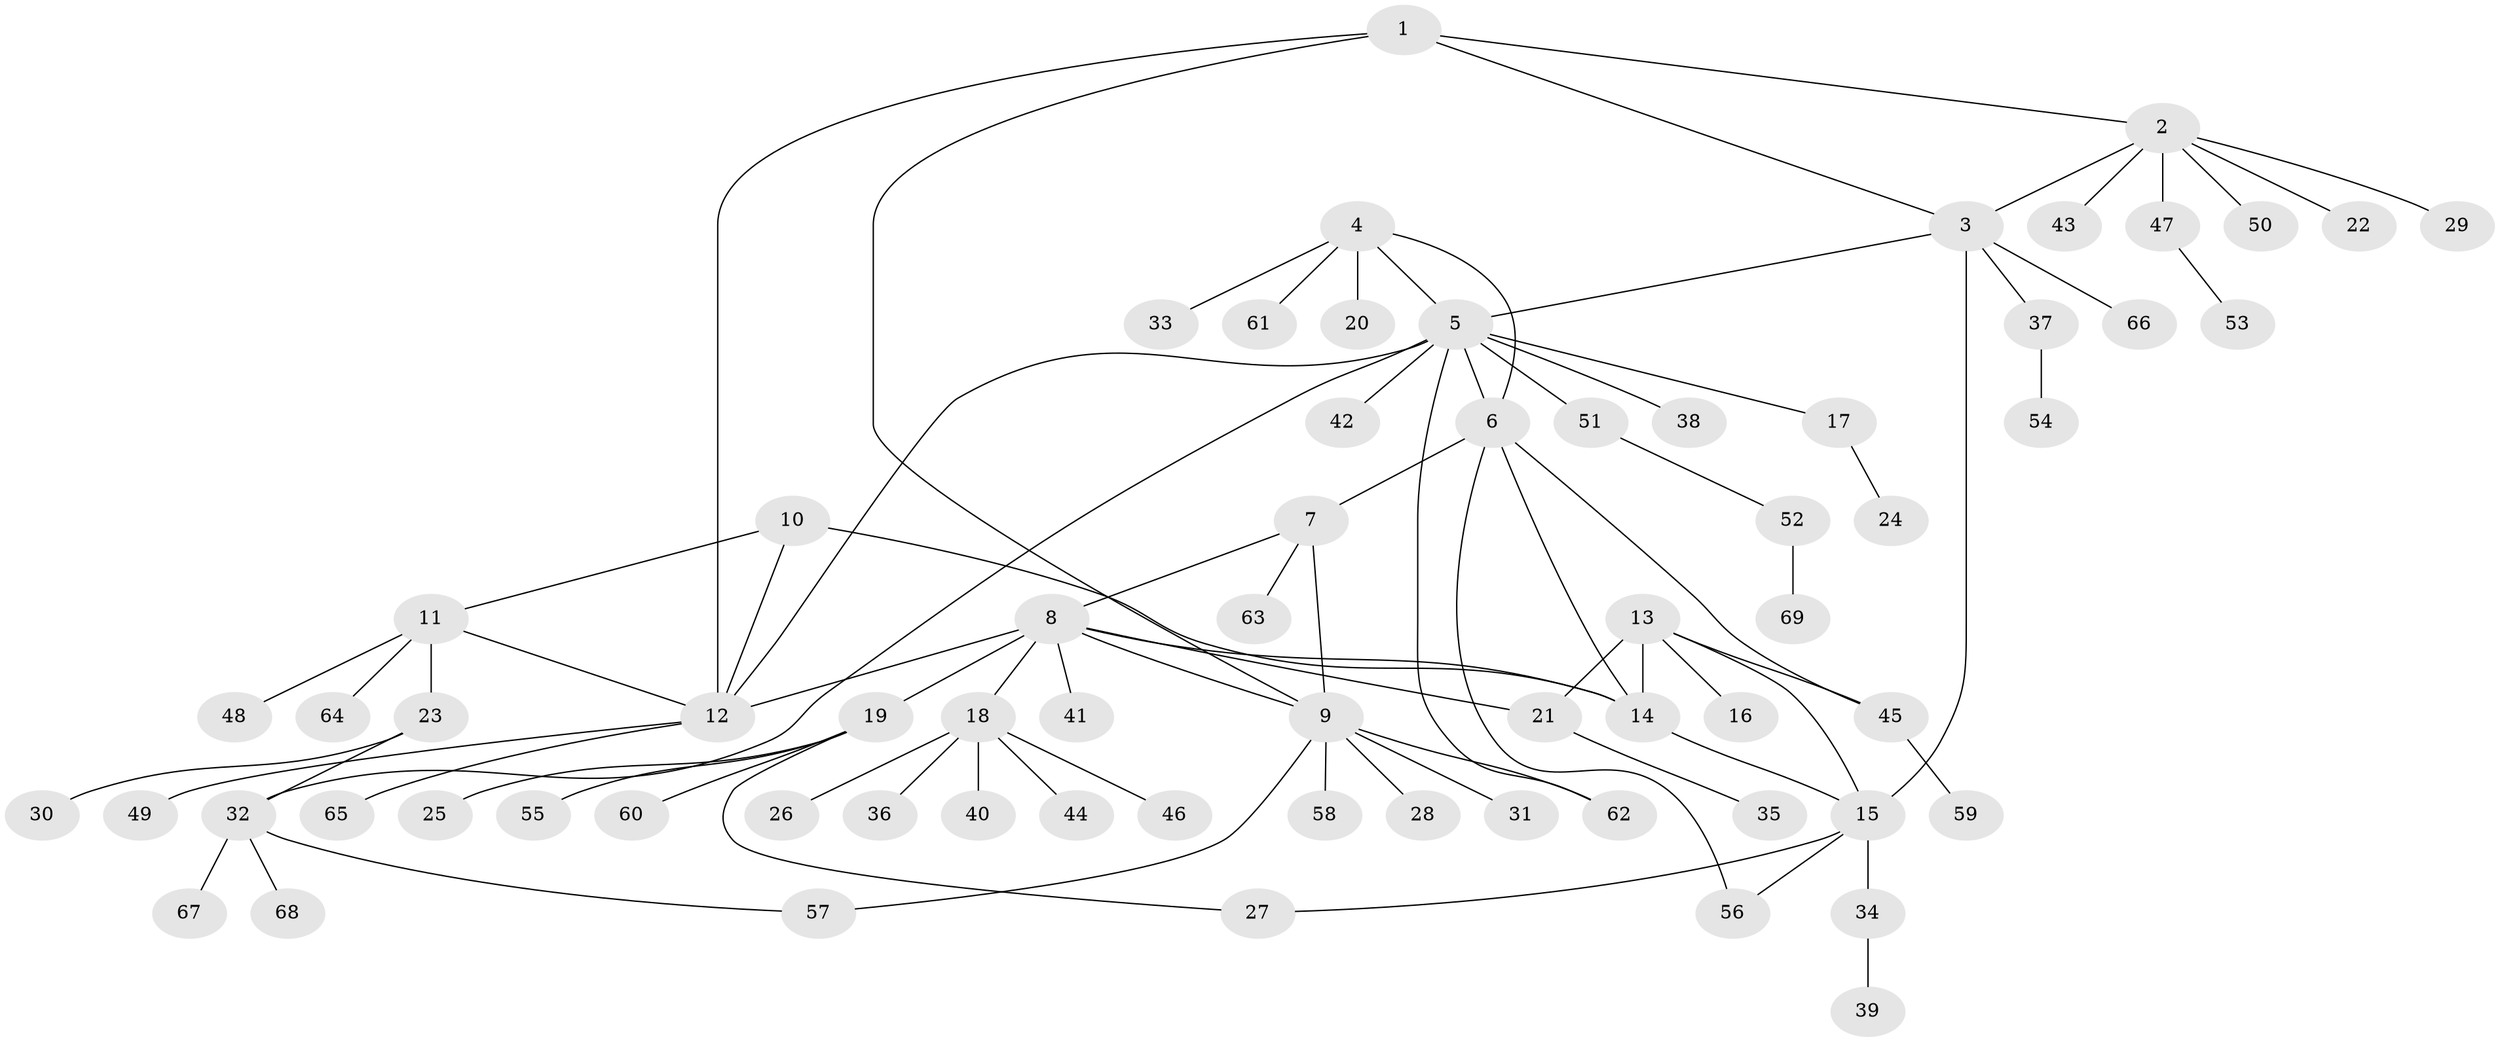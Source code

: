 // Generated by graph-tools (version 1.1) at 2025/50/03/09/25 03:50:29]
// undirected, 69 vertices, 86 edges
graph export_dot {
graph [start="1"]
  node [color=gray90,style=filled];
  1;
  2;
  3;
  4;
  5;
  6;
  7;
  8;
  9;
  10;
  11;
  12;
  13;
  14;
  15;
  16;
  17;
  18;
  19;
  20;
  21;
  22;
  23;
  24;
  25;
  26;
  27;
  28;
  29;
  30;
  31;
  32;
  33;
  34;
  35;
  36;
  37;
  38;
  39;
  40;
  41;
  42;
  43;
  44;
  45;
  46;
  47;
  48;
  49;
  50;
  51;
  52;
  53;
  54;
  55;
  56;
  57;
  58;
  59;
  60;
  61;
  62;
  63;
  64;
  65;
  66;
  67;
  68;
  69;
  1 -- 2;
  1 -- 3;
  1 -- 9;
  1 -- 12;
  2 -- 3;
  2 -- 22;
  2 -- 29;
  2 -- 43;
  2 -- 47;
  2 -- 50;
  3 -- 5;
  3 -- 15;
  3 -- 37;
  3 -- 66;
  4 -- 5;
  4 -- 6;
  4 -- 20;
  4 -- 33;
  4 -- 61;
  5 -- 6;
  5 -- 12;
  5 -- 17;
  5 -- 32;
  5 -- 38;
  5 -- 42;
  5 -- 51;
  5 -- 62;
  6 -- 7;
  6 -- 14;
  6 -- 45;
  6 -- 56;
  7 -- 8;
  7 -- 9;
  7 -- 63;
  8 -- 9;
  8 -- 12;
  8 -- 14;
  8 -- 18;
  8 -- 19;
  8 -- 21;
  8 -- 41;
  9 -- 28;
  9 -- 31;
  9 -- 57;
  9 -- 58;
  9 -- 62;
  10 -- 11;
  10 -- 12;
  10 -- 14;
  11 -- 12;
  11 -- 23;
  11 -- 48;
  11 -- 64;
  12 -- 49;
  12 -- 65;
  13 -- 14;
  13 -- 15;
  13 -- 16;
  13 -- 21;
  13 -- 45;
  14 -- 15;
  15 -- 27;
  15 -- 34;
  15 -- 56;
  17 -- 24;
  18 -- 26;
  18 -- 36;
  18 -- 40;
  18 -- 44;
  18 -- 46;
  19 -- 25;
  19 -- 27;
  19 -- 55;
  19 -- 60;
  21 -- 35;
  23 -- 30;
  23 -- 32;
  32 -- 57;
  32 -- 67;
  32 -- 68;
  34 -- 39;
  37 -- 54;
  45 -- 59;
  47 -- 53;
  51 -- 52;
  52 -- 69;
}
